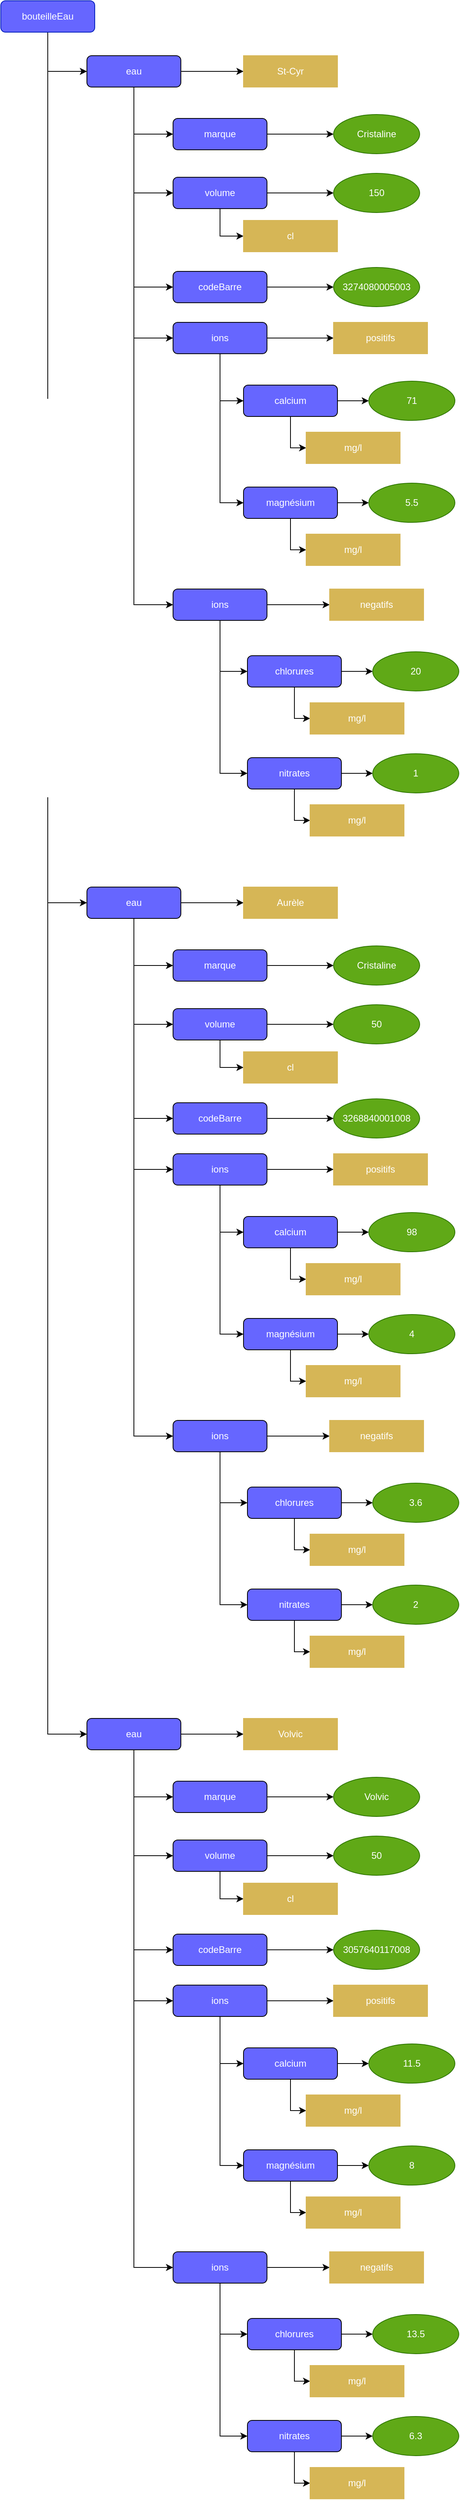 <mxfile version="12.7.8" type="device"><diagram name="Page-1" id="42789a77-a242-8287-6e28-9cd8cfd52e62"><mxGraphModel dx="1422" dy="753" grid="1" gridSize="10" guides="1" tooltips="1" connect="1" arrows="1" fold="1" page="1" pageScale="1" pageWidth="1100" pageHeight="850" background="#ffffff" math="0" shadow="0"><root><mxCell id="0"/><mxCell id="1" parent="0"/><mxCell id="OY-kyyTEHXOvzgGBWg_3-9" style="edgeStyle=orthogonalEdgeStyle;rounded=0;orthogonalLoop=1;jettySize=auto;html=1;entryX=0;entryY=0.5;entryDx=0;entryDy=0;strokeColor=#000000;" edge="1" parent="1" source="OY-kyyTEHXOvzgGBWg_3-2" target="OY-kyyTEHXOvzgGBWg_3-3"><mxGeometry relative="1" as="geometry"/></mxCell><mxCell id="OY-kyyTEHXOvzgGBWg_3-111" style="edgeStyle=orthogonalEdgeStyle;rounded=0;orthogonalLoop=1;jettySize=auto;html=1;entryX=0;entryY=0.5;entryDx=0;entryDy=0;strokeColor=#000000;" edge="1" parent="1" source="OY-kyyTEHXOvzgGBWg_3-2" target="OY-kyyTEHXOvzgGBWg_3-68"><mxGeometry relative="1" as="geometry"/></mxCell><mxCell id="OY-kyyTEHXOvzgGBWg_3-161" style="edgeStyle=orthogonalEdgeStyle;rounded=0;orthogonalLoop=1;jettySize=auto;html=1;entryX=0;entryY=0.5;entryDx=0;entryDy=0;strokeColor=#000000;" edge="1" parent="1" source="OY-kyyTEHXOvzgGBWg_3-2" target="OY-kyyTEHXOvzgGBWg_3-118"><mxGeometry relative="1" as="geometry"/></mxCell><mxCell id="OY-kyyTEHXOvzgGBWg_3-2" value="bouteilleEau" style="rounded=1;whiteSpace=wrap;html=1;fillColor=#6666FF;strokeColor=#001DBC;fontColor=#ffffff;" vertex="1" parent="1"><mxGeometry x="100" y="70" width="120" height="40" as="geometry"/></mxCell><mxCell id="OY-kyyTEHXOvzgGBWg_3-10" style="edgeStyle=orthogonalEdgeStyle;rounded=0;orthogonalLoop=1;jettySize=auto;html=1;strokeColor=#000000;" edge="1" parent="1" source="OY-kyyTEHXOvzgGBWg_3-3" target="OY-kyyTEHXOvzgGBWg_3-6"><mxGeometry relative="1" as="geometry"/></mxCell><mxCell id="OY-kyyTEHXOvzgGBWg_3-24" style="edgeStyle=orthogonalEdgeStyle;rounded=0;orthogonalLoop=1;jettySize=auto;html=1;entryX=0;entryY=0.5;entryDx=0;entryDy=0;strokeColor=#000000;" edge="1" parent="1" source="OY-kyyTEHXOvzgGBWg_3-3" target="OY-kyyTEHXOvzgGBWg_3-12"><mxGeometry relative="1" as="geometry"/></mxCell><mxCell id="OY-kyyTEHXOvzgGBWg_3-25" style="edgeStyle=orthogonalEdgeStyle;rounded=0;orthogonalLoop=1;jettySize=auto;html=1;entryX=0;entryY=0.5;entryDx=0;entryDy=0;strokeColor=#000000;" edge="1" parent="1" source="OY-kyyTEHXOvzgGBWg_3-3" target="OY-kyyTEHXOvzgGBWg_3-14"><mxGeometry relative="1" as="geometry"/></mxCell><mxCell id="OY-kyyTEHXOvzgGBWg_3-26" style="edgeStyle=orthogonalEdgeStyle;rounded=0;orthogonalLoop=1;jettySize=auto;html=1;entryX=0;entryY=0.5;entryDx=0;entryDy=0;strokeColor=#000000;" edge="1" parent="1" source="OY-kyyTEHXOvzgGBWg_3-3" target="OY-kyyTEHXOvzgGBWg_3-15"><mxGeometry relative="1" as="geometry"/></mxCell><mxCell id="OY-kyyTEHXOvzgGBWg_3-31" style="edgeStyle=orthogonalEdgeStyle;rounded=0;orthogonalLoop=1;jettySize=auto;html=1;entryX=0;entryY=0.5;entryDx=0;entryDy=0;strokeColor=#000000;" edge="1" parent="1" source="OY-kyyTEHXOvzgGBWg_3-3" target="OY-kyyTEHXOvzgGBWg_3-30"><mxGeometry relative="1" as="geometry"/></mxCell><mxCell id="OY-kyyTEHXOvzgGBWg_3-49" style="edgeStyle=orthogonalEdgeStyle;rounded=0;orthogonalLoop=1;jettySize=auto;html=1;entryX=0;entryY=0.5;entryDx=0;entryDy=0;strokeColor=#000000;" edge="1" parent="1" source="OY-kyyTEHXOvzgGBWg_3-3" target="OY-kyyTEHXOvzgGBWg_3-46"><mxGeometry relative="1" as="geometry"/></mxCell><mxCell id="OY-kyyTEHXOvzgGBWg_3-3" value="&lt;font color=&quot;#ffffff&quot;&gt;eau&lt;/font&gt;" style="rounded=1;whiteSpace=wrap;html=1;fillColor=#6666FF;" vertex="1" parent="1"><mxGeometry x="210" y="140" width="120" height="40" as="geometry"/></mxCell><mxCell id="OY-kyyTEHXOvzgGBWg_3-6" value="&lt;font color=&quot;#ffffff&quot;&gt;St-Cyr&lt;/font&gt;" style="rounded=0;whiteSpace=wrap;html=1;fillColor=#D6B656;strokeColor=#D6B656;" vertex="1" parent="1"><mxGeometry x="410" y="140" width="120" height="40" as="geometry"/></mxCell><mxCell id="OY-kyyTEHXOvzgGBWg_3-19" style="edgeStyle=orthogonalEdgeStyle;rounded=0;orthogonalLoop=1;jettySize=auto;html=1;entryX=0;entryY=0.5;entryDx=0;entryDy=0;strokeColor=#000000;" edge="1" parent="1" source="OY-kyyTEHXOvzgGBWg_3-12" target="OY-kyyTEHXOvzgGBWg_3-18"><mxGeometry relative="1" as="geometry"/></mxCell><mxCell id="OY-kyyTEHXOvzgGBWg_3-12" value="&lt;font color=&quot;#ffffff&quot;&gt;marque&lt;/font&gt;" style="rounded=1;whiteSpace=wrap;html=1;fillColor=#6666FF;" vertex="1" parent="1"><mxGeometry x="320" y="220" width="120" height="40" as="geometry"/></mxCell><mxCell id="OY-kyyTEHXOvzgGBWg_3-22" style="edgeStyle=orthogonalEdgeStyle;rounded=0;orthogonalLoop=1;jettySize=auto;html=1;entryX=0;entryY=0.5;entryDx=0;entryDy=0;strokeColor=#000000;" edge="1" parent="1" source="OY-kyyTEHXOvzgGBWg_3-14" target="OY-kyyTEHXOvzgGBWg_3-20"><mxGeometry relative="1" as="geometry"/></mxCell><mxCell id="OY-kyyTEHXOvzgGBWg_3-29" style="edgeStyle=orthogonalEdgeStyle;rounded=0;orthogonalLoop=1;jettySize=auto;html=1;entryX=0;entryY=0.5;entryDx=0;entryDy=0;strokeColor=#000000;" edge="1" parent="1" source="OY-kyyTEHXOvzgGBWg_3-14" target="OY-kyyTEHXOvzgGBWg_3-28"><mxGeometry relative="1" as="geometry"/></mxCell><mxCell id="OY-kyyTEHXOvzgGBWg_3-14" value="&lt;font color=&quot;#ffffff&quot;&gt;volume&lt;/font&gt;" style="rounded=1;whiteSpace=wrap;html=1;fillColor=#6666FF;" vertex="1" parent="1"><mxGeometry x="320" y="295" width="120" height="40" as="geometry"/></mxCell><mxCell id="OY-kyyTEHXOvzgGBWg_3-23" style="edgeStyle=orthogonalEdgeStyle;rounded=0;orthogonalLoop=1;jettySize=auto;html=1;strokeColor=#000000;" edge="1" parent="1" source="OY-kyyTEHXOvzgGBWg_3-15" target="OY-kyyTEHXOvzgGBWg_3-21"><mxGeometry relative="1" as="geometry"/></mxCell><mxCell id="OY-kyyTEHXOvzgGBWg_3-15" value="&lt;font color=&quot;#ffffff&quot;&gt;codeBarre&lt;/font&gt;" style="rounded=1;whiteSpace=wrap;html=1;fillColor=#6666FF;" vertex="1" parent="1"><mxGeometry x="320" y="415" width="120" height="40" as="geometry"/></mxCell><mxCell id="OY-kyyTEHXOvzgGBWg_3-18" value="Cristaline" style="ellipse;whiteSpace=wrap;html=1;strokeColor=#2D7600;fillColor=#60a917;fontColor=#ffffff;" vertex="1" parent="1"><mxGeometry x="525" y="215" width="110" height="50" as="geometry"/></mxCell><mxCell id="OY-kyyTEHXOvzgGBWg_3-20" value="150" style="ellipse;whiteSpace=wrap;html=1;strokeColor=#2D7600;fillColor=#60a917;fontColor=#ffffff;" vertex="1" parent="1"><mxGeometry x="525" y="290" width="110" height="50" as="geometry"/></mxCell><mxCell id="OY-kyyTEHXOvzgGBWg_3-21" value="3274080005003" style="ellipse;whiteSpace=wrap;html=1;strokeColor=#2D7600;fillColor=#60a917;fontColor=#ffffff;" vertex="1" parent="1"><mxGeometry x="525" y="410" width="110" height="50" as="geometry"/></mxCell><mxCell id="OY-kyyTEHXOvzgGBWg_3-28" value="&lt;font color=&quot;#ffffff&quot;&gt;cl&lt;/font&gt;" style="rounded=0;whiteSpace=wrap;html=1;fillColor=#D6B656;strokeColor=#D6B656;" vertex="1" parent="1"><mxGeometry x="410" y="350" width="120" height="40" as="geometry"/></mxCell><mxCell id="OY-kyyTEHXOvzgGBWg_3-33" style="edgeStyle=orthogonalEdgeStyle;rounded=0;orthogonalLoop=1;jettySize=auto;html=1;entryX=0;entryY=0.5;entryDx=0;entryDy=0;strokeColor=#000000;" edge="1" parent="1" source="OY-kyyTEHXOvzgGBWg_3-30" target="OY-kyyTEHXOvzgGBWg_3-32"><mxGeometry relative="1" as="geometry"/></mxCell><mxCell id="OY-kyyTEHXOvzgGBWg_3-36" style="edgeStyle=orthogonalEdgeStyle;rounded=0;orthogonalLoop=1;jettySize=auto;html=1;entryX=0;entryY=0.5;entryDx=0;entryDy=0;strokeColor=#000000;" edge="1" parent="1" source="OY-kyyTEHXOvzgGBWg_3-30" target="OY-kyyTEHXOvzgGBWg_3-34"><mxGeometry relative="1" as="geometry"/></mxCell><mxCell id="OY-kyyTEHXOvzgGBWg_3-37" style="edgeStyle=orthogonalEdgeStyle;rounded=0;orthogonalLoop=1;jettySize=auto;html=1;entryX=0;entryY=0.5;entryDx=0;entryDy=0;strokeColor=#000000;" edge="1" parent="1" source="OY-kyyTEHXOvzgGBWg_3-30" target="OY-kyyTEHXOvzgGBWg_3-35"><mxGeometry relative="1" as="geometry"/></mxCell><mxCell id="OY-kyyTEHXOvzgGBWg_3-30" value="&lt;font color=&quot;#ffffff&quot;&gt;ions&lt;/font&gt;" style="rounded=1;whiteSpace=wrap;html=1;fillColor=#6666FF;" vertex="1" parent="1"><mxGeometry x="320" y="480" width="120" height="40" as="geometry"/></mxCell><mxCell id="OY-kyyTEHXOvzgGBWg_3-32" value="&lt;font color=&quot;#ffffff&quot;&gt;positifs&lt;/font&gt;" style="rounded=0;whiteSpace=wrap;html=1;fillColor=#D6B656;strokeColor=#D6B656;" vertex="1" parent="1"><mxGeometry x="525" y="480" width="120" height="40" as="geometry"/></mxCell><mxCell id="OY-kyyTEHXOvzgGBWg_3-39" style="edgeStyle=orthogonalEdgeStyle;rounded=0;orthogonalLoop=1;jettySize=auto;html=1;entryX=0;entryY=0.5;entryDx=0;entryDy=0;strokeColor=#000000;" edge="1" parent="1" source="OY-kyyTEHXOvzgGBWg_3-34" target="OY-kyyTEHXOvzgGBWg_3-38"><mxGeometry relative="1" as="geometry"/></mxCell><mxCell id="OY-kyyTEHXOvzgGBWg_3-44" style="edgeStyle=orthogonalEdgeStyle;rounded=0;orthogonalLoop=1;jettySize=auto;html=1;strokeColor=#000000;" edge="1" parent="1" source="OY-kyyTEHXOvzgGBWg_3-34" target="OY-kyyTEHXOvzgGBWg_3-42"><mxGeometry relative="1" as="geometry"/></mxCell><mxCell id="OY-kyyTEHXOvzgGBWg_3-34" value="&lt;font color=&quot;#ffffff&quot;&gt;calcium&lt;/font&gt;" style="rounded=1;whiteSpace=wrap;html=1;fillColor=#6666FF;" vertex="1" parent="1"><mxGeometry x="410" y="560" width="120" height="40" as="geometry"/></mxCell><mxCell id="OY-kyyTEHXOvzgGBWg_3-41" style="edgeStyle=orthogonalEdgeStyle;rounded=0;orthogonalLoop=1;jettySize=auto;html=1;entryX=0;entryY=0.5;entryDx=0;entryDy=0;strokeColor=#000000;" edge="1" parent="1" source="OY-kyyTEHXOvzgGBWg_3-35" target="OY-kyyTEHXOvzgGBWg_3-40"><mxGeometry relative="1" as="geometry"/></mxCell><mxCell id="OY-kyyTEHXOvzgGBWg_3-45" style="edgeStyle=orthogonalEdgeStyle;rounded=0;orthogonalLoop=1;jettySize=auto;html=1;strokeColor=#000000;" edge="1" parent="1" source="OY-kyyTEHXOvzgGBWg_3-35" target="OY-kyyTEHXOvzgGBWg_3-43"><mxGeometry relative="1" as="geometry"/></mxCell><mxCell id="OY-kyyTEHXOvzgGBWg_3-35" value="&lt;font color=&quot;#ffffff&quot;&gt;magnésium&lt;/font&gt;" style="rounded=1;whiteSpace=wrap;html=1;fillColor=#6666FF;" vertex="1" parent="1"><mxGeometry x="410" y="690" width="120" height="40" as="geometry"/></mxCell><mxCell id="OY-kyyTEHXOvzgGBWg_3-38" value="&lt;font color=&quot;#ffffff&quot;&gt;mg/l&lt;/font&gt;" style="rounded=0;whiteSpace=wrap;html=1;fillColor=#D6B656;strokeColor=#D6B656;" vertex="1" parent="1"><mxGeometry x="490" y="620" width="120" height="40" as="geometry"/></mxCell><mxCell id="OY-kyyTEHXOvzgGBWg_3-40" value="&lt;font color=&quot;#ffffff&quot;&gt;mg/l&lt;/font&gt;" style="rounded=0;whiteSpace=wrap;html=1;fillColor=#D6B656;strokeColor=#D6B656;" vertex="1" parent="1"><mxGeometry x="490" y="750" width="120" height="40" as="geometry"/></mxCell><mxCell id="OY-kyyTEHXOvzgGBWg_3-42" value="71" style="ellipse;whiteSpace=wrap;html=1;strokeColor=#2D7600;fillColor=#60a917;fontColor=#ffffff;" vertex="1" parent="1"><mxGeometry x="570" y="555" width="110" height="50" as="geometry"/></mxCell><mxCell id="OY-kyyTEHXOvzgGBWg_3-43" value="5.5" style="ellipse;whiteSpace=wrap;html=1;strokeColor=#2D7600;fillColor=#60a917;fontColor=#ffffff;" vertex="1" parent="1"><mxGeometry x="570" y="685" width="110" height="50" as="geometry"/></mxCell><mxCell id="OY-kyyTEHXOvzgGBWg_3-48" value="" style="edgeStyle=orthogonalEdgeStyle;rounded=0;orthogonalLoop=1;jettySize=auto;html=1;strokeColor=#000000;" edge="1" parent="1" source="OY-kyyTEHXOvzgGBWg_3-46" target="OY-kyyTEHXOvzgGBWg_3-47"><mxGeometry relative="1" as="geometry"/></mxCell><mxCell id="OY-kyyTEHXOvzgGBWg_3-60" style="edgeStyle=orthogonalEdgeStyle;rounded=0;orthogonalLoop=1;jettySize=auto;html=1;entryX=0;entryY=0.5;entryDx=0;entryDy=0;strokeColor=#000000;" edge="1" parent="1" source="OY-kyyTEHXOvzgGBWg_3-46" target="OY-kyyTEHXOvzgGBWg_3-52"><mxGeometry relative="1" as="geometry"/></mxCell><mxCell id="OY-kyyTEHXOvzgGBWg_3-61" style="edgeStyle=orthogonalEdgeStyle;rounded=0;orthogonalLoop=1;jettySize=auto;html=1;entryX=0;entryY=0.5;entryDx=0;entryDy=0;strokeColor=#000000;" edge="1" parent="1" source="OY-kyyTEHXOvzgGBWg_3-46" target="OY-kyyTEHXOvzgGBWg_3-55"><mxGeometry relative="1" as="geometry"/></mxCell><mxCell id="OY-kyyTEHXOvzgGBWg_3-46" value="&lt;font color=&quot;#ffffff&quot;&gt;ions&lt;/font&gt;" style="rounded=1;whiteSpace=wrap;html=1;fillColor=#6666FF;" vertex="1" parent="1"><mxGeometry x="320" y="820" width="120" height="40" as="geometry"/></mxCell><mxCell id="OY-kyyTEHXOvzgGBWg_3-47" value="&lt;font color=&quot;#ffffff&quot;&gt;negatifs&lt;/font&gt;" style="rounded=0;whiteSpace=wrap;html=1;fillColor=#D6B656;strokeColor=#D6B656;" vertex="1" parent="1"><mxGeometry x="520" y="820" width="120" height="40" as="geometry"/></mxCell><mxCell id="OY-kyyTEHXOvzgGBWg_3-50" style="edgeStyle=orthogonalEdgeStyle;rounded=0;orthogonalLoop=1;jettySize=auto;html=1;entryX=0;entryY=0.5;entryDx=0;entryDy=0;strokeColor=#000000;" edge="1" source="OY-kyyTEHXOvzgGBWg_3-52" target="OY-kyyTEHXOvzgGBWg_3-56" parent="1"><mxGeometry relative="1" as="geometry"/></mxCell><mxCell id="OY-kyyTEHXOvzgGBWg_3-51" style="edgeStyle=orthogonalEdgeStyle;rounded=0;orthogonalLoop=1;jettySize=auto;html=1;strokeColor=#000000;" edge="1" source="OY-kyyTEHXOvzgGBWg_3-52" target="OY-kyyTEHXOvzgGBWg_3-58" parent="1"><mxGeometry relative="1" as="geometry"/></mxCell><mxCell id="OY-kyyTEHXOvzgGBWg_3-52" value="&lt;font color=&quot;#ffffff&quot;&gt;chlorures&lt;/font&gt;" style="rounded=1;whiteSpace=wrap;html=1;fillColor=#6666FF;" vertex="1" parent="1"><mxGeometry x="415" y="905" width="120" height="40" as="geometry"/></mxCell><mxCell id="OY-kyyTEHXOvzgGBWg_3-53" style="edgeStyle=orthogonalEdgeStyle;rounded=0;orthogonalLoop=1;jettySize=auto;html=1;entryX=0;entryY=0.5;entryDx=0;entryDy=0;strokeColor=#000000;" edge="1" source="OY-kyyTEHXOvzgGBWg_3-55" target="OY-kyyTEHXOvzgGBWg_3-57" parent="1"><mxGeometry relative="1" as="geometry"/></mxCell><mxCell id="OY-kyyTEHXOvzgGBWg_3-54" style="edgeStyle=orthogonalEdgeStyle;rounded=0;orthogonalLoop=1;jettySize=auto;html=1;strokeColor=#000000;" edge="1" source="OY-kyyTEHXOvzgGBWg_3-55" target="OY-kyyTEHXOvzgGBWg_3-59" parent="1"><mxGeometry relative="1" as="geometry"/></mxCell><mxCell id="OY-kyyTEHXOvzgGBWg_3-55" value="&lt;font color=&quot;#ffffff&quot;&gt;nitrates&lt;/font&gt;" style="rounded=1;whiteSpace=wrap;html=1;fillColor=#6666FF;" vertex="1" parent="1"><mxGeometry x="415" y="1035" width="120" height="40" as="geometry"/></mxCell><mxCell id="OY-kyyTEHXOvzgGBWg_3-56" value="&lt;font color=&quot;#ffffff&quot;&gt;mg/l&lt;/font&gt;" style="rounded=0;whiteSpace=wrap;html=1;fillColor=#D6B656;strokeColor=#D6B656;" vertex="1" parent="1"><mxGeometry x="495" y="965" width="120" height="40" as="geometry"/></mxCell><mxCell id="OY-kyyTEHXOvzgGBWg_3-57" value="&lt;font color=&quot;#ffffff&quot;&gt;mg/l&lt;/font&gt;" style="rounded=0;whiteSpace=wrap;html=1;fillColor=#D6B656;strokeColor=#D6B656;" vertex="1" parent="1"><mxGeometry x="495" y="1095" width="120" height="40" as="geometry"/></mxCell><mxCell id="OY-kyyTEHXOvzgGBWg_3-58" value="20" style="ellipse;whiteSpace=wrap;html=1;strokeColor=#2D7600;fillColor=#60a917;fontColor=#ffffff;" vertex="1" parent="1"><mxGeometry x="575" y="900" width="110" height="50" as="geometry"/></mxCell><mxCell id="OY-kyyTEHXOvzgGBWg_3-59" value="1" style="ellipse;whiteSpace=wrap;html=1;strokeColor=#2D7600;fillColor=#60a917;fontColor=#ffffff;" vertex="1" parent="1"><mxGeometry x="575" y="1030" width="110" height="50" as="geometry"/></mxCell><mxCell id="OY-kyyTEHXOvzgGBWg_3-62" style="edgeStyle=orthogonalEdgeStyle;rounded=0;orthogonalLoop=1;jettySize=auto;html=1;strokeColor=#000000;" edge="1" source="OY-kyyTEHXOvzgGBWg_3-68" target="OY-kyyTEHXOvzgGBWg_3-69" parent="1"><mxGeometry relative="1" as="geometry"/></mxCell><mxCell id="OY-kyyTEHXOvzgGBWg_3-63" style="edgeStyle=orthogonalEdgeStyle;rounded=0;orthogonalLoop=1;jettySize=auto;html=1;entryX=0;entryY=0.5;entryDx=0;entryDy=0;strokeColor=#000000;" edge="1" source="OY-kyyTEHXOvzgGBWg_3-68" target="OY-kyyTEHXOvzgGBWg_3-71" parent="1"><mxGeometry relative="1" as="geometry"/></mxCell><mxCell id="OY-kyyTEHXOvzgGBWg_3-64" style="edgeStyle=orthogonalEdgeStyle;rounded=0;orthogonalLoop=1;jettySize=auto;html=1;entryX=0;entryY=0.5;entryDx=0;entryDy=0;strokeColor=#000000;" edge="1" source="OY-kyyTEHXOvzgGBWg_3-68" target="OY-kyyTEHXOvzgGBWg_3-74" parent="1"><mxGeometry relative="1" as="geometry"/></mxCell><mxCell id="OY-kyyTEHXOvzgGBWg_3-65" style="edgeStyle=orthogonalEdgeStyle;rounded=0;orthogonalLoop=1;jettySize=auto;html=1;entryX=0;entryY=0.5;entryDx=0;entryDy=0;strokeColor=#000000;" edge="1" source="OY-kyyTEHXOvzgGBWg_3-68" target="OY-kyyTEHXOvzgGBWg_3-76" parent="1"><mxGeometry relative="1" as="geometry"/></mxCell><mxCell id="OY-kyyTEHXOvzgGBWg_3-66" style="edgeStyle=orthogonalEdgeStyle;rounded=0;orthogonalLoop=1;jettySize=auto;html=1;entryX=0;entryY=0.5;entryDx=0;entryDy=0;strokeColor=#000000;" edge="1" source="OY-kyyTEHXOvzgGBWg_3-68" target="OY-kyyTEHXOvzgGBWg_3-84" parent="1"><mxGeometry relative="1" as="geometry"/></mxCell><mxCell id="OY-kyyTEHXOvzgGBWg_3-67" style="edgeStyle=orthogonalEdgeStyle;rounded=0;orthogonalLoop=1;jettySize=auto;html=1;entryX=0;entryY=0.5;entryDx=0;entryDy=0;strokeColor=#000000;" edge="1" source="OY-kyyTEHXOvzgGBWg_3-68" target="OY-kyyTEHXOvzgGBWg_3-99" parent="1"><mxGeometry relative="1" as="geometry"/></mxCell><mxCell id="OY-kyyTEHXOvzgGBWg_3-68" value="&lt;font color=&quot;#ffffff&quot;&gt;eau&lt;/font&gt;" style="rounded=1;whiteSpace=wrap;html=1;fillColor=#6666FF;" vertex="1" parent="1"><mxGeometry x="210" y="1200" width="120" height="40" as="geometry"/></mxCell><mxCell id="OY-kyyTEHXOvzgGBWg_3-69" value="&lt;font color=&quot;#ffffff&quot;&gt;Aurèle&lt;/font&gt;" style="rounded=0;whiteSpace=wrap;html=1;fillColor=#D6B656;strokeColor=#D6B656;" vertex="1" parent="1"><mxGeometry x="410" y="1200" width="120" height="40" as="geometry"/></mxCell><mxCell id="OY-kyyTEHXOvzgGBWg_3-70" style="edgeStyle=orthogonalEdgeStyle;rounded=0;orthogonalLoop=1;jettySize=auto;html=1;entryX=0;entryY=0.5;entryDx=0;entryDy=0;strokeColor=#000000;" edge="1" source="OY-kyyTEHXOvzgGBWg_3-71" target="OY-kyyTEHXOvzgGBWg_3-77" parent="1"><mxGeometry relative="1" as="geometry"/></mxCell><mxCell id="OY-kyyTEHXOvzgGBWg_3-71" value="&lt;font color=&quot;#ffffff&quot;&gt;marque&lt;/font&gt;" style="rounded=1;whiteSpace=wrap;html=1;fillColor=#6666FF;" vertex="1" parent="1"><mxGeometry x="320" y="1280" width="120" height="40" as="geometry"/></mxCell><mxCell id="OY-kyyTEHXOvzgGBWg_3-72" style="edgeStyle=orthogonalEdgeStyle;rounded=0;orthogonalLoop=1;jettySize=auto;html=1;entryX=0;entryY=0.5;entryDx=0;entryDy=0;strokeColor=#000000;" edge="1" source="OY-kyyTEHXOvzgGBWg_3-74" target="OY-kyyTEHXOvzgGBWg_3-78" parent="1"><mxGeometry relative="1" as="geometry"/></mxCell><mxCell id="OY-kyyTEHXOvzgGBWg_3-73" style="edgeStyle=orthogonalEdgeStyle;rounded=0;orthogonalLoop=1;jettySize=auto;html=1;entryX=0;entryY=0.5;entryDx=0;entryDy=0;strokeColor=#000000;" edge="1" source="OY-kyyTEHXOvzgGBWg_3-74" target="OY-kyyTEHXOvzgGBWg_3-80" parent="1"><mxGeometry relative="1" as="geometry"/></mxCell><mxCell id="OY-kyyTEHXOvzgGBWg_3-74" value="&lt;font color=&quot;#ffffff&quot;&gt;volume&lt;/font&gt;" style="rounded=1;whiteSpace=wrap;html=1;fillColor=#6666FF;" vertex="1" parent="1"><mxGeometry x="320" y="1355" width="120" height="40" as="geometry"/></mxCell><mxCell id="OY-kyyTEHXOvzgGBWg_3-75" style="edgeStyle=orthogonalEdgeStyle;rounded=0;orthogonalLoop=1;jettySize=auto;html=1;strokeColor=#000000;" edge="1" source="OY-kyyTEHXOvzgGBWg_3-76" target="OY-kyyTEHXOvzgGBWg_3-79" parent="1"><mxGeometry relative="1" as="geometry"/></mxCell><mxCell id="OY-kyyTEHXOvzgGBWg_3-76" value="&lt;font color=&quot;#ffffff&quot;&gt;codeBarre&lt;/font&gt;" style="rounded=1;whiteSpace=wrap;html=1;fillColor=#6666FF;" vertex="1" parent="1"><mxGeometry x="320" y="1475" width="120" height="40" as="geometry"/></mxCell><mxCell id="OY-kyyTEHXOvzgGBWg_3-77" value="Cristaline" style="ellipse;whiteSpace=wrap;html=1;strokeColor=#2D7600;fillColor=#60a917;fontColor=#ffffff;" vertex="1" parent="1"><mxGeometry x="525" y="1275" width="110" height="50" as="geometry"/></mxCell><mxCell id="OY-kyyTEHXOvzgGBWg_3-78" value="50" style="ellipse;whiteSpace=wrap;html=1;strokeColor=#2D7600;fillColor=#60a917;fontColor=#ffffff;" vertex="1" parent="1"><mxGeometry x="525" y="1350" width="110" height="50" as="geometry"/></mxCell><mxCell id="OY-kyyTEHXOvzgGBWg_3-79" value="3268840001008" style="ellipse;whiteSpace=wrap;html=1;strokeColor=#2D7600;fillColor=#60a917;fontColor=#ffffff;" vertex="1" parent="1"><mxGeometry x="525" y="1470" width="110" height="50" as="geometry"/></mxCell><mxCell id="OY-kyyTEHXOvzgGBWg_3-80" value="&lt;font color=&quot;#ffffff&quot;&gt;cl&lt;/font&gt;" style="rounded=0;whiteSpace=wrap;html=1;fillColor=#D6B656;strokeColor=#D6B656;" vertex="1" parent="1"><mxGeometry x="410" y="1410" width="120" height="40" as="geometry"/></mxCell><mxCell id="OY-kyyTEHXOvzgGBWg_3-81" style="edgeStyle=orthogonalEdgeStyle;rounded=0;orthogonalLoop=1;jettySize=auto;html=1;entryX=0;entryY=0.5;entryDx=0;entryDy=0;strokeColor=#000000;" edge="1" source="OY-kyyTEHXOvzgGBWg_3-84" target="OY-kyyTEHXOvzgGBWg_3-85" parent="1"><mxGeometry relative="1" as="geometry"/></mxCell><mxCell id="OY-kyyTEHXOvzgGBWg_3-82" style="edgeStyle=orthogonalEdgeStyle;rounded=0;orthogonalLoop=1;jettySize=auto;html=1;entryX=0;entryY=0.5;entryDx=0;entryDy=0;strokeColor=#000000;" edge="1" source="OY-kyyTEHXOvzgGBWg_3-84" target="OY-kyyTEHXOvzgGBWg_3-88" parent="1"><mxGeometry relative="1" as="geometry"/></mxCell><mxCell id="OY-kyyTEHXOvzgGBWg_3-83" style="edgeStyle=orthogonalEdgeStyle;rounded=0;orthogonalLoop=1;jettySize=auto;html=1;entryX=0;entryY=0.5;entryDx=0;entryDy=0;strokeColor=#000000;" edge="1" source="OY-kyyTEHXOvzgGBWg_3-84" target="OY-kyyTEHXOvzgGBWg_3-91" parent="1"><mxGeometry relative="1" as="geometry"/></mxCell><mxCell id="OY-kyyTEHXOvzgGBWg_3-84" value="&lt;font color=&quot;#ffffff&quot;&gt;ions&lt;/font&gt;" style="rounded=1;whiteSpace=wrap;html=1;fillColor=#6666FF;" vertex="1" parent="1"><mxGeometry x="320" y="1540" width="120" height="40" as="geometry"/></mxCell><mxCell id="OY-kyyTEHXOvzgGBWg_3-85" value="&lt;font color=&quot;#ffffff&quot;&gt;positifs&lt;/font&gt;" style="rounded=0;whiteSpace=wrap;html=1;fillColor=#D6B656;strokeColor=#D6B656;" vertex="1" parent="1"><mxGeometry x="525" y="1540" width="120" height="40" as="geometry"/></mxCell><mxCell id="OY-kyyTEHXOvzgGBWg_3-86" style="edgeStyle=orthogonalEdgeStyle;rounded=0;orthogonalLoop=1;jettySize=auto;html=1;entryX=0;entryY=0.5;entryDx=0;entryDy=0;strokeColor=#000000;" edge="1" source="OY-kyyTEHXOvzgGBWg_3-88" target="OY-kyyTEHXOvzgGBWg_3-92" parent="1"><mxGeometry relative="1" as="geometry"/></mxCell><mxCell id="OY-kyyTEHXOvzgGBWg_3-87" style="edgeStyle=orthogonalEdgeStyle;rounded=0;orthogonalLoop=1;jettySize=auto;html=1;strokeColor=#000000;" edge="1" source="OY-kyyTEHXOvzgGBWg_3-88" target="OY-kyyTEHXOvzgGBWg_3-94" parent="1"><mxGeometry relative="1" as="geometry"/></mxCell><mxCell id="OY-kyyTEHXOvzgGBWg_3-88" value="&lt;font color=&quot;#ffffff&quot;&gt;calcium&lt;/font&gt;" style="rounded=1;whiteSpace=wrap;html=1;fillColor=#6666FF;" vertex="1" parent="1"><mxGeometry x="410" y="1620" width="120" height="40" as="geometry"/></mxCell><mxCell id="OY-kyyTEHXOvzgGBWg_3-89" style="edgeStyle=orthogonalEdgeStyle;rounded=0;orthogonalLoop=1;jettySize=auto;html=1;entryX=0;entryY=0.5;entryDx=0;entryDy=0;strokeColor=#000000;" edge="1" source="OY-kyyTEHXOvzgGBWg_3-91" target="OY-kyyTEHXOvzgGBWg_3-93" parent="1"><mxGeometry relative="1" as="geometry"/></mxCell><mxCell id="OY-kyyTEHXOvzgGBWg_3-90" style="edgeStyle=orthogonalEdgeStyle;rounded=0;orthogonalLoop=1;jettySize=auto;html=1;strokeColor=#000000;" edge="1" source="OY-kyyTEHXOvzgGBWg_3-91" target="OY-kyyTEHXOvzgGBWg_3-95" parent="1"><mxGeometry relative="1" as="geometry"/></mxCell><mxCell id="OY-kyyTEHXOvzgGBWg_3-91" value="&lt;font color=&quot;#ffffff&quot;&gt;magnésium&lt;/font&gt;" style="rounded=1;whiteSpace=wrap;html=1;fillColor=#6666FF;" vertex="1" parent="1"><mxGeometry x="410" y="1750" width="120" height="40" as="geometry"/></mxCell><mxCell id="OY-kyyTEHXOvzgGBWg_3-92" value="&lt;font color=&quot;#ffffff&quot;&gt;mg/l&lt;/font&gt;" style="rounded=0;whiteSpace=wrap;html=1;fillColor=#D6B656;strokeColor=#D6B656;" vertex="1" parent="1"><mxGeometry x="490" y="1680" width="120" height="40" as="geometry"/></mxCell><mxCell id="OY-kyyTEHXOvzgGBWg_3-93" value="&lt;font color=&quot;#ffffff&quot;&gt;mg/l&lt;/font&gt;" style="rounded=0;whiteSpace=wrap;html=1;fillColor=#D6B656;strokeColor=#D6B656;" vertex="1" parent="1"><mxGeometry x="490" y="1810" width="120" height="40" as="geometry"/></mxCell><mxCell id="OY-kyyTEHXOvzgGBWg_3-94" value="98" style="ellipse;whiteSpace=wrap;html=1;strokeColor=#2D7600;fillColor=#60a917;fontColor=#ffffff;" vertex="1" parent="1"><mxGeometry x="570" y="1615" width="110" height="50" as="geometry"/></mxCell><mxCell id="OY-kyyTEHXOvzgGBWg_3-95" value="4" style="ellipse;whiteSpace=wrap;html=1;strokeColor=#2D7600;fillColor=#60a917;fontColor=#ffffff;" vertex="1" parent="1"><mxGeometry x="570" y="1745" width="110" height="50" as="geometry"/></mxCell><mxCell id="OY-kyyTEHXOvzgGBWg_3-96" value="" style="edgeStyle=orthogonalEdgeStyle;rounded=0;orthogonalLoop=1;jettySize=auto;html=1;strokeColor=#000000;" edge="1" source="OY-kyyTEHXOvzgGBWg_3-99" target="OY-kyyTEHXOvzgGBWg_3-100" parent="1"><mxGeometry relative="1" as="geometry"/></mxCell><mxCell id="OY-kyyTEHXOvzgGBWg_3-97" style="edgeStyle=orthogonalEdgeStyle;rounded=0;orthogonalLoop=1;jettySize=auto;html=1;entryX=0;entryY=0.5;entryDx=0;entryDy=0;strokeColor=#000000;" edge="1" source="OY-kyyTEHXOvzgGBWg_3-99" target="OY-kyyTEHXOvzgGBWg_3-103" parent="1"><mxGeometry relative="1" as="geometry"/></mxCell><mxCell id="OY-kyyTEHXOvzgGBWg_3-98" style="edgeStyle=orthogonalEdgeStyle;rounded=0;orthogonalLoop=1;jettySize=auto;html=1;entryX=0;entryY=0.5;entryDx=0;entryDy=0;strokeColor=#000000;" edge="1" source="OY-kyyTEHXOvzgGBWg_3-99" target="OY-kyyTEHXOvzgGBWg_3-106" parent="1"><mxGeometry relative="1" as="geometry"/></mxCell><mxCell id="OY-kyyTEHXOvzgGBWg_3-99" value="&lt;font color=&quot;#ffffff&quot;&gt;ions&lt;/font&gt;" style="rounded=1;whiteSpace=wrap;html=1;fillColor=#6666FF;" vertex="1" parent="1"><mxGeometry x="320" y="1880" width="120" height="40" as="geometry"/></mxCell><mxCell id="OY-kyyTEHXOvzgGBWg_3-100" value="&lt;font color=&quot;#ffffff&quot;&gt;negatifs&lt;/font&gt;" style="rounded=0;whiteSpace=wrap;html=1;fillColor=#D6B656;strokeColor=#D6B656;" vertex="1" parent="1"><mxGeometry x="520" y="1880" width="120" height="40" as="geometry"/></mxCell><mxCell id="OY-kyyTEHXOvzgGBWg_3-101" style="edgeStyle=orthogonalEdgeStyle;rounded=0;orthogonalLoop=1;jettySize=auto;html=1;entryX=0;entryY=0.5;entryDx=0;entryDy=0;strokeColor=#000000;" edge="1" source="OY-kyyTEHXOvzgGBWg_3-103" target="OY-kyyTEHXOvzgGBWg_3-107" parent="1"><mxGeometry relative="1" as="geometry"/></mxCell><mxCell id="OY-kyyTEHXOvzgGBWg_3-102" style="edgeStyle=orthogonalEdgeStyle;rounded=0;orthogonalLoop=1;jettySize=auto;html=1;strokeColor=#000000;" edge="1" source="OY-kyyTEHXOvzgGBWg_3-103" target="OY-kyyTEHXOvzgGBWg_3-109" parent="1"><mxGeometry relative="1" as="geometry"/></mxCell><mxCell id="OY-kyyTEHXOvzgGBWg_3-103" value="&lt;font color=&quot;#ffffff&quot;&gt;chlorures&lt;/font&gt;" style="rounded=1;whiteSpace=wrap;html=1;fillColor=#6666FF;" vertex="1" parent="1"><mxGeometry x="415" y="1965" width="120" height="40" as="geometry"/></mxCell><mxCell id="OY-kyyTEHXOvzgGBWg_3-104" style="edgeStyle=orthogonalEdgeStyle;rounded=0;orthogonalLoop=1;jettySize=auto;html=1;entryX=0;entryY=0.5;entryDx=0;entryDy=0;strokeColor=#000000;" edge="1" source="OY-kyyTEHXOvzgGBWg_3-106" target="OY-kyyTEHXOvzgGBWg_3-108" parent="1"><mxGeometry relative="1" as="geometry"/></mxCell><mxCell id="OY-kyyTEHXOvzgGBWg_3-105" style="edgeStyle=orthogonalEdgeStyle;rounded=0;orthogonalLoop=1;jettySize=auto;html=1;strokeColor=#000000;" edge="1" source="OY-kyyTEHXOvzgGBWg_3-106" target="OY-kyyTEHXOvzgGBWg_3-110" parent="1"><mxGeometry relative="1" as="geometry"/></mxCell><mxCell id="OY-kyyTEHXOvzgGBWg_3-106" value="&lt;font color=&quot;#ffffff&quot;&gt;nitrates&lt;/font&gt;" style="rounded=1;whiteSpace=wrap;html=1;fillColor=#6666FF;" vertex="1" parent="1"><mxGeometry x="415" y="2095" width="120" height="40" as="geometry"/></mxCell><mxCell id="OY-kyyTEHXOvzgGBWg_3-107" value="&lt;font color=&quot;#ffffff&quot;&gt;mg/l&lt;/font&gt;" style="rounded=0;whiteSpace=wrap;html=1;fillColor=#D6B656;strokeColor=#D6B656;" vertex="1" parent="1"><mxGeometry x="495" y="2025" width="120" height="40" as="geometry"/></mxCell><mxCell id="OY-kyyTEHXOvzgGBWg_3-108" value="&lt;font color=&quot;#ffffff&quot;&gt;mg/l&lt;/font&gt;" style="rounded=0;whiteSpace=wrap;html=1;fillColor=#D6B656;strokeColor=#D6B656;" vertex="1" parent="1"><mxGeometry x="495" y="2155" width="120" height="40" as="geometry"/></mxCell><mxCell id="OY-kyyTEHXOvzgGBWg_3-109" value="3.6" style="ellipse;whiteSpace=wrap;html=1;strokeColor=#2D7600;fillColor=#60a917;fontColor=#ffffff;" vertex="1" parent="1"><mxGeometry x="575" y="1960" width="110" height="50" as="geometry"/></mxCell><mxCell id="OY-kyyTEHXOvzgGBWg_3-110" value="2" style="ellipse;whiteSpace=wrap;html=1;strokeColor=#2D7600;fillColor=#60a917;fontColor=#ffffff;" vertex="1" parent="1"><mxGeometry x="575" y="2090" width="110" height="50" as="geometry"/></mxCell><mxCell id="OY-kyyTEHXOvzgGBWg_3-112" style="edgeStyle=orthogonalEdgeStyle;rounded=0;orthogonalLoop=1;jettySize=auto;html=1;strokeColor=#000000;" edge="1" source="OY-kyyTEHXOvzgGBWg_3-118" target="OY-kyyTEHXOvzgGBWg_3-119" parent="1"><mxGeometry relative="1" as="geometry"/></mxCell><mxCell id="OY-kyyTEHXOvzgGBWg_3-113" style="edgeStyle=orthogonalEdgeStyle;rounded=0;orthogonalLoop=1;jettySize=auto;html=1;entryX=0;entryY=0.5;entryDx=0;entryDy=0;strokeColor=#000000;" edge="1" source="OY-kyyTEHXOvzgGBWg_3-118" target="OY-kyyTEHXOvzgGBWg_3-121" parent="1"><mxGeometry relative="1" as="geometry"/></mxCell><mxCell id="OY-kyyTEHXOvzgGBWg_3-114" style="edgeStyle=orthogonalEdgeStyle;rounded=0;orthogonalLoop=1;jettySize=auto;html=1;entryX=0;entryY=0.5;entryDx=0;entryDy=0;strokeColor=#000000;" edge="1" source="OY-kyyTEHXOvzgGBWg_3-118" target="OY-kyyTEHXOvzgGBWg_3-124" parent="1"><mxGeometry relative="1" as="geometry"/></mxCell><mxCell id="OY-kyyTEHXOvzgGBWg_3-115" style="edgeStyle=orthogonalEdgeStyle;rounded=0;orthogonalLoop=1;jettySize=auto;html=1;entryX=0;entryY=0.5;entryDx=0;entryDy=0;strokeColor=#000000;" edge="1" source="OY-kyyTEHXOvzgGBWg_3-118" target="OY-kyyTEHXOvzgGBWg_3-126" parent="1"><mxGeometry relative="1" as="geometry"/></mxCell><mxCell id="OY-kyyTEHXOvzgGBWg_3-116" style="edgeStyle=orthogonalEdgeStyle;rounded=0;orthogonalLoop=1;jettySize=auto;html=1;entryX=0;entryY=0.5;entryDx=0;entryDy=0;strokeColor=#000000;" edge="1" source="OY-kyyTEHXOvzgGBWg_3-118" target="OY-kyyTEHXOvzgGBWg_3-134" parent="1"><mxGeometry relative="1" as="geometry"/></mxCell><mxCell id="OY-kyyTEHXOvzgGBWg_3-117" style="edgeStyle=orthogonalEdgeStyle;rounded=0;orthogonalLoop=1;jettySize=auto;html=1;entryX=0;entryY=0.5;entryDx=0;entryDy=0;strokeColor=#000000;" edge="1" source="OY-kyyTEHXOvzgGBWg_3-118" target="OY-kyyTEHXOvzgGBWg_3-149" parent="1"><mxGeometry relative="1" as="geometry"/></mxCell><mxCell id="OY-kyyTEHXOvzgGBWg_3-118" value="&lt;font color=&quot;#ffffff&quot;&gt;eau&lt;/font&gt;" style="rounded=1;whiteSpace=wrap;html=1;fillColor=#6666FF;" vertex="1" parent="1"><mxGeometry x="210" y="2260" width="120" height="40" as="geometry"/></mxCell><mxCell id="OY-kyyTEHXOvzgGBWg_3-119" value="&lt;font color=&quot;#ffffff&quot;&gt;Volvic&lt;/font&gt;" style="rounded=0;whiteSpace=wrap;html=1;fillColor=#D6B656;strokeColor=#D6B656;" vertex="1" parent="1"><mxGeometry x="410" y="2260" width="120" height="40" as="geometry"/></mxCell><mxCell id="OY-kyyTEHXOvzgGBWg_3-120" style="edgeStyle=orthogonalEdgeStyle;rounded=0;orthogonalLoop=1;jettySize=auto;html=1;entryX=0;entryY=0.5;entryDx=0;entryDy=0;strokeColor=#000000;" edge="1" source="OY-kyyTEHXOvzgGBWg_3-121" target="OY-kyyTEHXOvzgGBWg_3-127" parent="1"><mxGeometry relative="1" as="geometry"/></mxCell><mxCell id="OY-kyyTEHXOvzgGBWg_3-121" value="&lt;font color=&quot;#ffffff&quot;&gt;marque&lt;/font&gt;" style="rounded=1;whiteSpace=wrap;html=1;fillColor=#6666FF;" vertex="1" parent="1"><mxGeometry x="320" y="2340" width="120" height="40" as="geometry"/></mxCell><mxCell id="OY-kyyTEHXOvzgGBWg_3-122" style="edgeStyle=orthogonalEdgeStyle;rounded=0;orthogonalLoop=1;jettySize=auto;html=1;entryX=0;entryY=0.5;entryDx=0;entryDy=0;strokeColor=#000000;" edge="1" source="OY-kyyTEHXOvzgGBWg_3-124" target="OY-kyyTEHXOvzgGBWg_3-128" parent="1"><mxGeometry relative="1" as="geometry"/></mxCell><mxCell id="OY-kyyTEHXOvzgGBWg_3-123" style="edgeStyle=orthogonalEdgeStyle;rounded=0;orthogonalLoop=1;jettySize=auto;html=1;entryX=0;entryY=0.5;entryDx=0;entryDy=0;strokeColor=#000000;" edge="1" source="OY-kyyTEHXOvzgGBWg_3-124" target="OY-kyyTEHXOvzgGBWg_3-130" parent="1"><mxGeometry relative="1" as="geometry"/></mxCell><mxCell id="OY-kyyTEHXOvzgGBWg_3-124" value="&lt;font color=&quot;#ffffff&quot;&gt;volume&lt;/font&gt;" style="rounded=1;whiteSpace=wrap;html=1;fillColor=#6666FF;" vertex="1" parent="1"><mxGeometry x="320" y="2415" width="120" height="40" as="geometry"/></mxCell><mxCell id="OY-kyyTEHXOvzgGBWg_3-125" style="edgeStyle=orthogonalEdgeStyle;rounded=0;orthogonalLoop=1;jettySize=auto;html=1;strokeColor=#000000;" edge="1" source="OY-kyyTEHXOvzgGBWg_3-126" target="OY-kyyTEHXOvzgGBWg_3-129" parent="1"><mxGeometry relative="1" as="geometry"/></mxCell><mxCell id="OY-kyyTEHXOvzgGBWg_3-126" value="&lt;font color=&quot;#ffffff&quot;&gt;codeBarre&lt;/font&gt;" style="rounded=1;whiteSpace=wrap;html=1;fillColor=#6666FF;" vertex="1" parent="1"><mxGeometry x="320" y="2535" width="120" height="40" as="geometry"/></mxCell><mxCell id="OY-kyyTEHXOvzgGBWg_3-127" value="Volvic" style="ellipse;whiteSpace=wrap;html=1;strokeColor=#2D7600;fillColor=#60a917;fontColor=#ffffff;" vertex="1" parent="1"><mxGeometry x="525" y="2335" width="110" height="50" as="geometry"/></mxCell><mxCell id="OY-kyyTEHXOvzgGBWg_3-128" value="50" style="ellipse;whiteSpace=wrap;html=1;strokeColor=#2D7600;fillColor=#60a917;fontColor=#ffffff;" vertex="1" parent="1"><mxGeometry x="525" y="2410" width="110" height="50" as="geometry"/></mxCell><mxCell id="OY-kyyTEHXOvzgGBWg_3-129" value="3057640117008" style="ellipse;whiteSpace=wrap;html=1;strokeColor=#2D7600;fillColor=#60a917;fontColor=#ffffff;" vertex="1" parent="1"><mxGeometry x="525" y="2530" width="110" height="50" as="geometry"/></mxCell><mxCell id="OY-kyyTEHXOvzgGBWg_3-130" value="&lt;font color=&quot;#ffffff&quot;&gt;cl&lt;/font&gt;" style="rounded=0;whiteSpace=wrap;html=1;fillColor=#D6B656;strokeColor=#D6B656;" vertex="1" parent="1"><mxGeometry x="410" y="2470" width="120" height="40" as="geometry"/></mxCell><mxCell id="OY-kyyTEHXOvzgGBWg_3-131" style="edgeStyle=orthogonalEdgeStyle;rounded=0;orthogonalLoop=1;jettySize=auto;html=1;entryX=0;entryY=0.5;entryDx=0;entryDy=0;strokeColor=#000000;" edge="1" source="OY-kyyTEHXOvzgGBWg_3-134" target="OY-kyyTEHXOvzgGBWg_3-135" parent="1"><mxGeometry relative="1" as="geometry"/></mxCell><mxCell id="OY-kyyTEHXOvzgGBWg_3-132" style="edgeStyle=orthogonalEdgeStyle;rounded=0;orthogonalLoop=1;jettySize=auto;html=1;entryX=0;entryY=0.5;entryDx=0;entryDy=0;strokeColor=#000000;" edge="1" source="OY-kyyTEHXOvzgGBWg_3-134" target="OY-kyyTEHXOvzgGBWg_3-138" parent="1"><mxGeometry relative="1" as="geometry"/></mxCell><mxCell id="OY-kyyTEHXOvzgGBWg_3-133" style="edgeStyle=orthogonalEdgeStyle;rounded=0;orthogonalLoop=1;jettySize=auto;html=1;entryX=0;entryY=0.5;entryDx=0;entryDy=0;strokeColor=#000000;" edge="1" source="OY-kyyTEHXOvzgGBWg_3-134" target="OY-kyyTEHXOvzgGBWg_3-141" parent="1"><mxGeometry relative="1" as="geometry"/></mxCell><mxCell id="OY-kyyTEHXOvzgGBWg_3-134" value="&lt;font color=&quot;#ffffff&quot;&gt;ions&lt;/font&gt;" style="rounded=1;whiteSpace=wrap;html=1;fillColor=#6666FF;" vertex="1" parent="1"><mxGeometry x="320" y="2600" width="120" height="40" as="geometry"/></mxCell><mxCell id="OY-kyyTEHXOvzgGBWg_3-135" value="&lt;font color=&quot;#ffffff&quot;&gt;positifs&lt;/font&gt;" style="rounded=0;whiteSpace=wrap;html=1;fillColor=#D6B656;strokeColor=#D6B656;" vertex="1" parent="1"><mxGeometry x="525" y="2600" width="120" height="40" as="geometry"/></mxCell><mxCell id="OY-kyyTEHXOvzgGBWg_3-136" style="edgeStyle=orthogonalEdgeStyle;rounded=0;orthogonalLoop=1;jettySize=auto;html=1;entryX=0;entryY=0.5;entryDx=0;entryDy=0;strokeColor=#000000;" edge="1" source="OY-kyyTEHXOvzgGBWg_3-138" target="OY-kyyTEHXOvzgGBWg_3-142" parent="1"><mxGeometry relative="1" as="geometry"/></mxCell><mxCell id="OY-kyyTEHXOvzgGBWg_3-137" style="edgeStyle=orthogonalEdgeStyle;rounded=0;orthogonalLoop=1;jettySize=auto;html=1;strokeColor=#000000;" edge="1" source="OY-kyyTEHXOvzgGBWg_3-138" target="OY-kyyTEHXOvzgGBWg_3-144" parent="1"><mxGeometry relative="1" as="geometry"/></mxCell><mxCell id="OY-kyyTEHXOvzgGBWg_3-138" value="&lt;font color=&quot;#ffffff&quot;&gt;calcium&lt;/font&gt;" style="rounded=1;whiteSpace=wrap;html=1;fillColor=#6666FF;" vertex="1" parent="1"><mxGeometry x="410" y="2680" width="120" height="40" as="geometry"/></mxCell><mxCell id="OY-kyyTEHXOvzgGBWg_3-139" style="edgeStyle=orthogonalEdgeStyle;rounded=0;orthogonalLoop=1;jettySize=auto;html=1;entryX=0;entryY=0.5;entryDx=0;entryDy=0;strokeColor=#000000;" edge="1" source="OY-kyyTEHXOvzgGBWg_3-141" target="OY-kyyTEHXOvzgGBWg_3-143" parent="1"><mxGeometry relative="1" as="geometry"/></mxCell><mxCell id="OY-kyyTEHXOvzgGBWg_3-140" style="edgeStyle=orthogonalEdgeStyle;rounded=0;orthogonalLoop=1;jettySize=auto;html=1;strokeColor=#000000;" edge="1" source="OY-kyyTEHXOvzgGBWg_3-141" target="OY-kyyTEHXOvzgGBWg_3-145" parent="1"><mxGeometry relative="1" as="geometry"/></mxCell><mxCell id="OY-kyyTEHXOvzgGBWg_3-141" value="&lt;font color=&quot;#ffffff&quot;&gt;magnésium&lt;/font&gt;" style="rounded=1;whiteSpace=wrap;html=1;fillColor=#6666FF;" vertex="1" parent="1"><mxGeometry x="410" y="2810" width="120" height="40" as="geometry"/></mxCell><mxCell id="OY-kyyTEHXOvzgGBWg_3-142" value="&lt;font color=&quot;#ffffff&quot;&gt;mg/l&lt;/font&gt;" style="rounded=0;whiteSpace=wrap;html=1;fillColor=#D6B656;strokeColor=#D6B656;" vertex="1" parent="1"><mxGeometry x="490" y="2740" width="120" height="40" as="geometry"/></mxCell><mxCell id="OY-kyyTEHXOvzgGBWg_3-143" value="&lt;font color=&quot;#ffffff&quot;&gt;mg/l&lt;/font&gt;" style="rounded=0;whiteSpace=wrap;html=1;fillColor=#D6B656;strokeColor=#D6B656;" vertex="1" parent="1"><mxGeometry x="490" y="2870" width="120" height="40" as="geometry"/></mxCell><mxCell id="OY-kyyTEHXOvzgGBWg_3-144" value="11.5" style="ellipse;whiteSpace=wrap;html=1;strokeColor=#2D7600;fillColor=#60a917;fontColor=#ffffff;" vertex="1" parent="1"><mxGeometry x="570" y="2675" width="110" height="50" as="geometry"/></mxCell><mxCell id="OY-kyyTEHXOvzgGBWg_3-145" value="8" style="ellipse;whiteSpace=wrap;html=1;strokeColor=#2D7600;fillColor=#60a917;fontColor=#ffffff;" vertex="1" parent="1"><mxGeometry x="570" y="2805" width="110" height="50" as="geometry"/></mxCell><mxCell id="OY-kyyTEHXOvzgGBWg_3-146" value="" style="edgeStyle=orthogonalEdgeStyle;rounded=0;orthogonalLoop=1;jettySize=auto;html=1;strokeColor=#000000;" edge="1" source="OY-kyyTEHXOvzgGBWg_3-149" target="OY-kyyTEHXOvzgGBWg_3-150" parent="1"><mxGeometry relative="1" as="geometry"/></mxCell><mxCell id="OY-kyyTEHXOvzgGBWg_3-147" style="edgeStyle=orthogonalEdgeStyle;rounded=0;orthogonalLoop=1;jettySize=auto;html=1;entryX=0;entryY=0.5;entryDx=0;entryDy=0;strokeColor=#000000;" edge="1" source="OY-kyyTEHXOvzgGBWg_3-149" target="OY-kyyTEHXOvzgGBWg_3-153" parent="1"><mxGeometry relative="1" as="geometry"/></mxCell><mxCell id="OY-kyyTEHXOvzgGBWg_3-148" style="edgeStyle=orthogonalEdgeStyle;rounded=0;orthogonalLoop=1;jettySize=auto;html=1;entryX=0;entryY=0.5;entryDx=0;entryDy=0;strokeColor=#000000;" edge="1" source="OY-kyyTEHXOvzgGBWg_3-149" target="OY-kyyTEHXOvzgGBWg_3-156" parent="1"><mxGeometry relative="1" as="geometry"/></mxCell><mxCell id="OY-kyyTEHXOvzgGBWg_3-149" value="&lt;font color=&quot;#ffffff&quot;&gt;ions&lt;/font&gt;" style="rounded=1;whiteSpace=wrap;html=1;fillColor=#6666FF;" vertex="1" parent="1"><mxGeometry x="320" y="2940" width="120" height="40" as="geometry"/></mxCell><mxCell id="OY-kyyTEHXOvzgGBWg_3-150" value="&lt;font color=&quot;#ffffff&quot;&gt;negatifs&lt;/font&gt;" style="rounded=0;whiteSpace=wrap;html=1;fillColor=#D6B656;strokeColor=#D6B656;" vertex="1" parent="1"><mxGeometry x="520" y="2940" width="120" height="40" as="geometry"/></mxCell><mxCell id="OY-kyyTEHXOvzgGBWg_3-151" style="edgeStyle=orthogonalEdgeStyle;rounded=0;orthogonalLoop=1;jettySize=auto;html=1;entryX=0;entryY=0.5;entryDx=0;entryDy=0;strokeColor=#000000;" edge="1" source="OY-kyyTEHXOvzgGBWg_3-153" target="OY-kyyTEHXOvzgGBWg_3-157" parent="1"><mxGeometry relative="1" as="geometry"/></mxCell><mxCell id="OY-kyyTEHXOvzgGBWg_3-152" style="edgeStyle=orthogonalEdgeStyle;rounded=0;orthogonalLoop=1;jettySize=auto;html=1;strokeColor=#000000;" edge="1" source="OY-kyyTEHXOvzgGBWg_3-153" target="OY-kyyTEHXOvzgGBWg_3-159" parent="1"><mxGeometry relative="1" as="geometry"/></mxCell><mxCell id="OY-kyyTEHXOvzgGBWg_3-153" value="&lt;font color=&quot;#ffffff&quot;&gt;chlorures&lt;/font&gt;" style="rounded=1;whiteSpace=wrap;html=1;fillColor=#6666FF;" vertex="1" parent="1"><mxGeometry x="415" y="3025" width="120" height="40" as="geometry"/></mxCell><mxCell id="OY-kyyTEHXOvzgGBWg_3-154" style="edgeStyle=orthogonalEdgeStyle;rounded=0;orthogonalLoop=1;jettySize=auto;html=1;entryX=0;entryY=0.5;entryDx=0;entryDy=0;strokeColor=#000000;" edge="1" source="OY-kyyTEHXOvzgGBWg_3-156" target="OY-kyyTEHXOvzgGBWg_3-158" parent="1"><mxGeometry relative="1" as="geometry"/></mxCell><mxCell id="OY-kyyTEHXOvzgGBWg_3-155" style="edgeStyle=orthogonalEdgeStyle;rounded=0;orthogonalLoop=1;jettySize=auto;html=1;strokeColor=#000000;" edge="1" source="OY-kyyTEHXOvzgGBWg_3-156" target="OY-kyyTEHXOvzgGBWg_3-160" parent="1"><mxGeometry relative="1" as="geometry"/></mxCell><mxCell id="OY-kyyTEHXOvzgGBWg_3-156" value="&lt;font color=&quot;#ffffff&quot;&gt;nitrates&lt;/font&gt;" style="rounded=1;whiteSpace=wrap;html=1;fillColor=#6666FF;" vertex="1" parent="1"><mxGeometry x="415" y="3155" width="120" height="40" as="geometry"/></mxCell><mxCell id="OY-kyyTEHXOvzgGBWg_3-157" value="&lt;font color=&quot;#ffffff&quot;&gt;mg/l&lt;/font&gt;" style="rounded=0;whiteSpace=wrap;html=1;fillColor=#D6B656;strokeColor=#D6B656;" vertex="1" parent="1"><mxGeometry x="495" y="3085" width="120" height="40" as="geometry"/></mxCell><mxCell id="OY-kyyTEHXOvzgGBWg_3-158" value="&lt;font color=&quot;#ffffff&quot;&gt;mg/l&lt;/font&gt;" style="rounded=0;whiteSpace=wrap;html=1;fillColor=#D6B656;strokeColor=#D6B656;" vertex="1" parent="1"><mxGeometry x="495" y="3215" width="120" height="40" as="geometry"/></mxCell><mxCell id="OY-kyyTEHXOvzgGBWg_3-159" value="13.5" style="ellipse;whiteSpace=wrap;html=1;strokeColor=#2D7600;fillColor=#60a917;fontColor=#ffffff;" vertex="1" parent="1"><mxGeometry x="575" y="3020" width="110" height="50" as="geometry"/></mxCell><mxCell id="OY-kyyTEHXOvzgGBWg_3-160" value="6.3" style="ellipse;whiteSpace=wrap;html=1;strokeColor=#2D7600;fillColor=#60a917;fontColor=#ffffff;" vertex="1" parent="1"><mxGeometry x="575" y="3150" width="110" height="50" as="geometry"/></mxCell></root></mxGraphModel></diagram></mxfile>